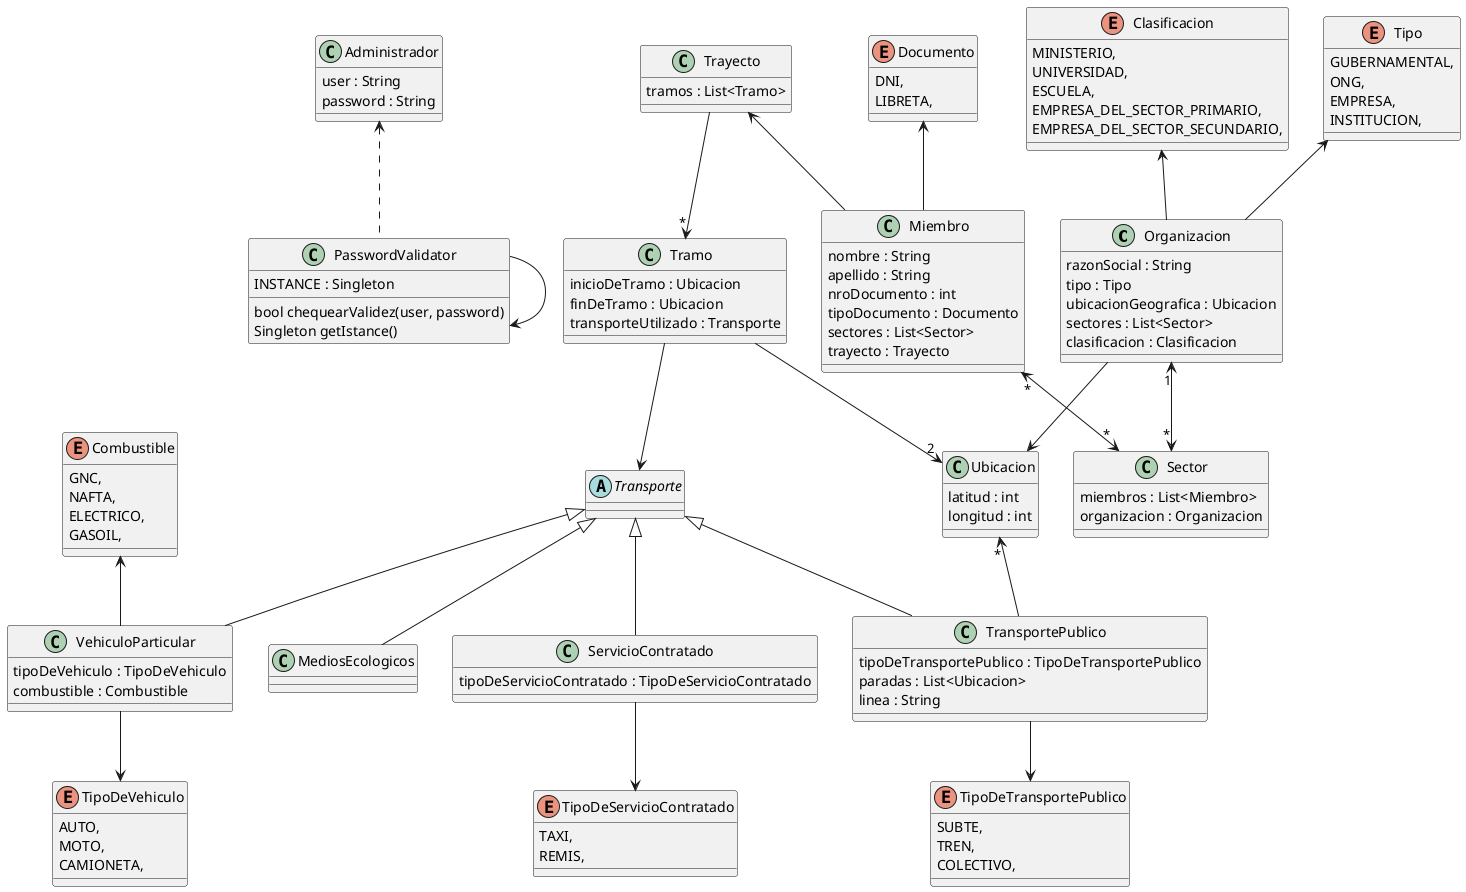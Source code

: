 @startuml TPA-1

class Organizacion {
  razonSocial : String
  tipo : Tipo
  ubicacionGeografica : Ubicacion
  sectores : List<Sector>
  clasificacion : Clasificacion
}

class Ubicacion {
  latitud : int
  longitud : int
}

class Sector {
  miembros : List<Miembro>
  organizacion : Organizacion
}

class Miembro {
  nombre : String
  apellido : String
  nroDocumento : int
  tipoDocumento : Documento
  sectores : List<Sector>
  trayecto : Trayecto
}
' Ponemos lista de sectores en el Miembro
' y que cada sector conozca su organizacion,
' de forma tal que el miembro pueda acceder a su
' organizacion mediante el sector

enum Documento {
  DNI,
  LIBRETA,
}

enum Tipo {
  GUBERNAMENTAL,
  ONG,
  EMPRESA,
  INSTITUCION,
}

enum Clasificacion {
  MINISTERIO,
  UNIVERSIDAD,
  ESCUELA,
  EMPRESA_DEL_SECTOR_PRIMARIO,
  EMPRESA_DEL_SECTOR_SECUNDARIO,
}

' Usamos strategy para los medios de transportes
abstract class Transporte {

}

class VehiculoParticular {
  tipoDeVehiculo : TipoDeVehiculo
  combustible : Combustible
}

class TransportePublico {
  tipoDeTransportePublico : TipoDeTransportePublico
  paradas : List<Ubicacion>
  linea : String
}

class ServicioContratado {
  tipoDeServicioContratado : TipoDeServicioContratado
}

' Se refiere a caminar o a bicicleta
class MediosEcologicos {

}


enum TipoDeTransportePublico {
  SUBTE,
  TREN,
  COLECTIVO,
}

enum TipoDeVehiculo {
  AUTO,
  MOTO,
  CAMIONETA,
}

enum TipoDeServicioContratado{
  TAXI,
  REMIS,
}

enum Combustible {
  GNC,
  NAFTA,
  ELECTRICO,
  GASOIL,
}

class Tramo {
  inicioDeTramo : Ubicacion
  finDeTramo : Ubicacion
  transporteUtilizado : Transporte
}

class Trayecto {
  tramos : List<Tramo>
}

class Administrador {
  user : String
  password : String
}

class PasswordValidator {
  INSTANCE : Singleton
  bool chequearValidez(user, password)
  Singleton getIstance()
}

Miembro "*"<-->"*" Sector
Organizacion -up-> Tipo
Organizacion -up-> Clasificacion
Organizacion --> Ubicacion
Organizacion "1"<-->"*" Sector
Miembro -up-> Documento

Trayecto --> "*" Tramo
Trayecto <-- Miembro
Tramo --> Transporte
Tramo -->"2" Ubicacion
TransportePublico -up->"*" Ubicacion
TransportePublico --> TipoDeTransportePublico
VehiculoParticular -down-> TipoDeVehiculo
VehiculoParticular -up-> Combustible
ServicioContratado -down-> TipoDeServicioContratado

TransportePublico -up-|> Transporte
VehiculoParticular -up-|> Transporte
MediosEcologicos -up-|> Transporte
ServicioContratado -up-|> Transporte

PasswordValidator .up.> Administrador
PasswordValidator --> PasswordValidator

@enduml